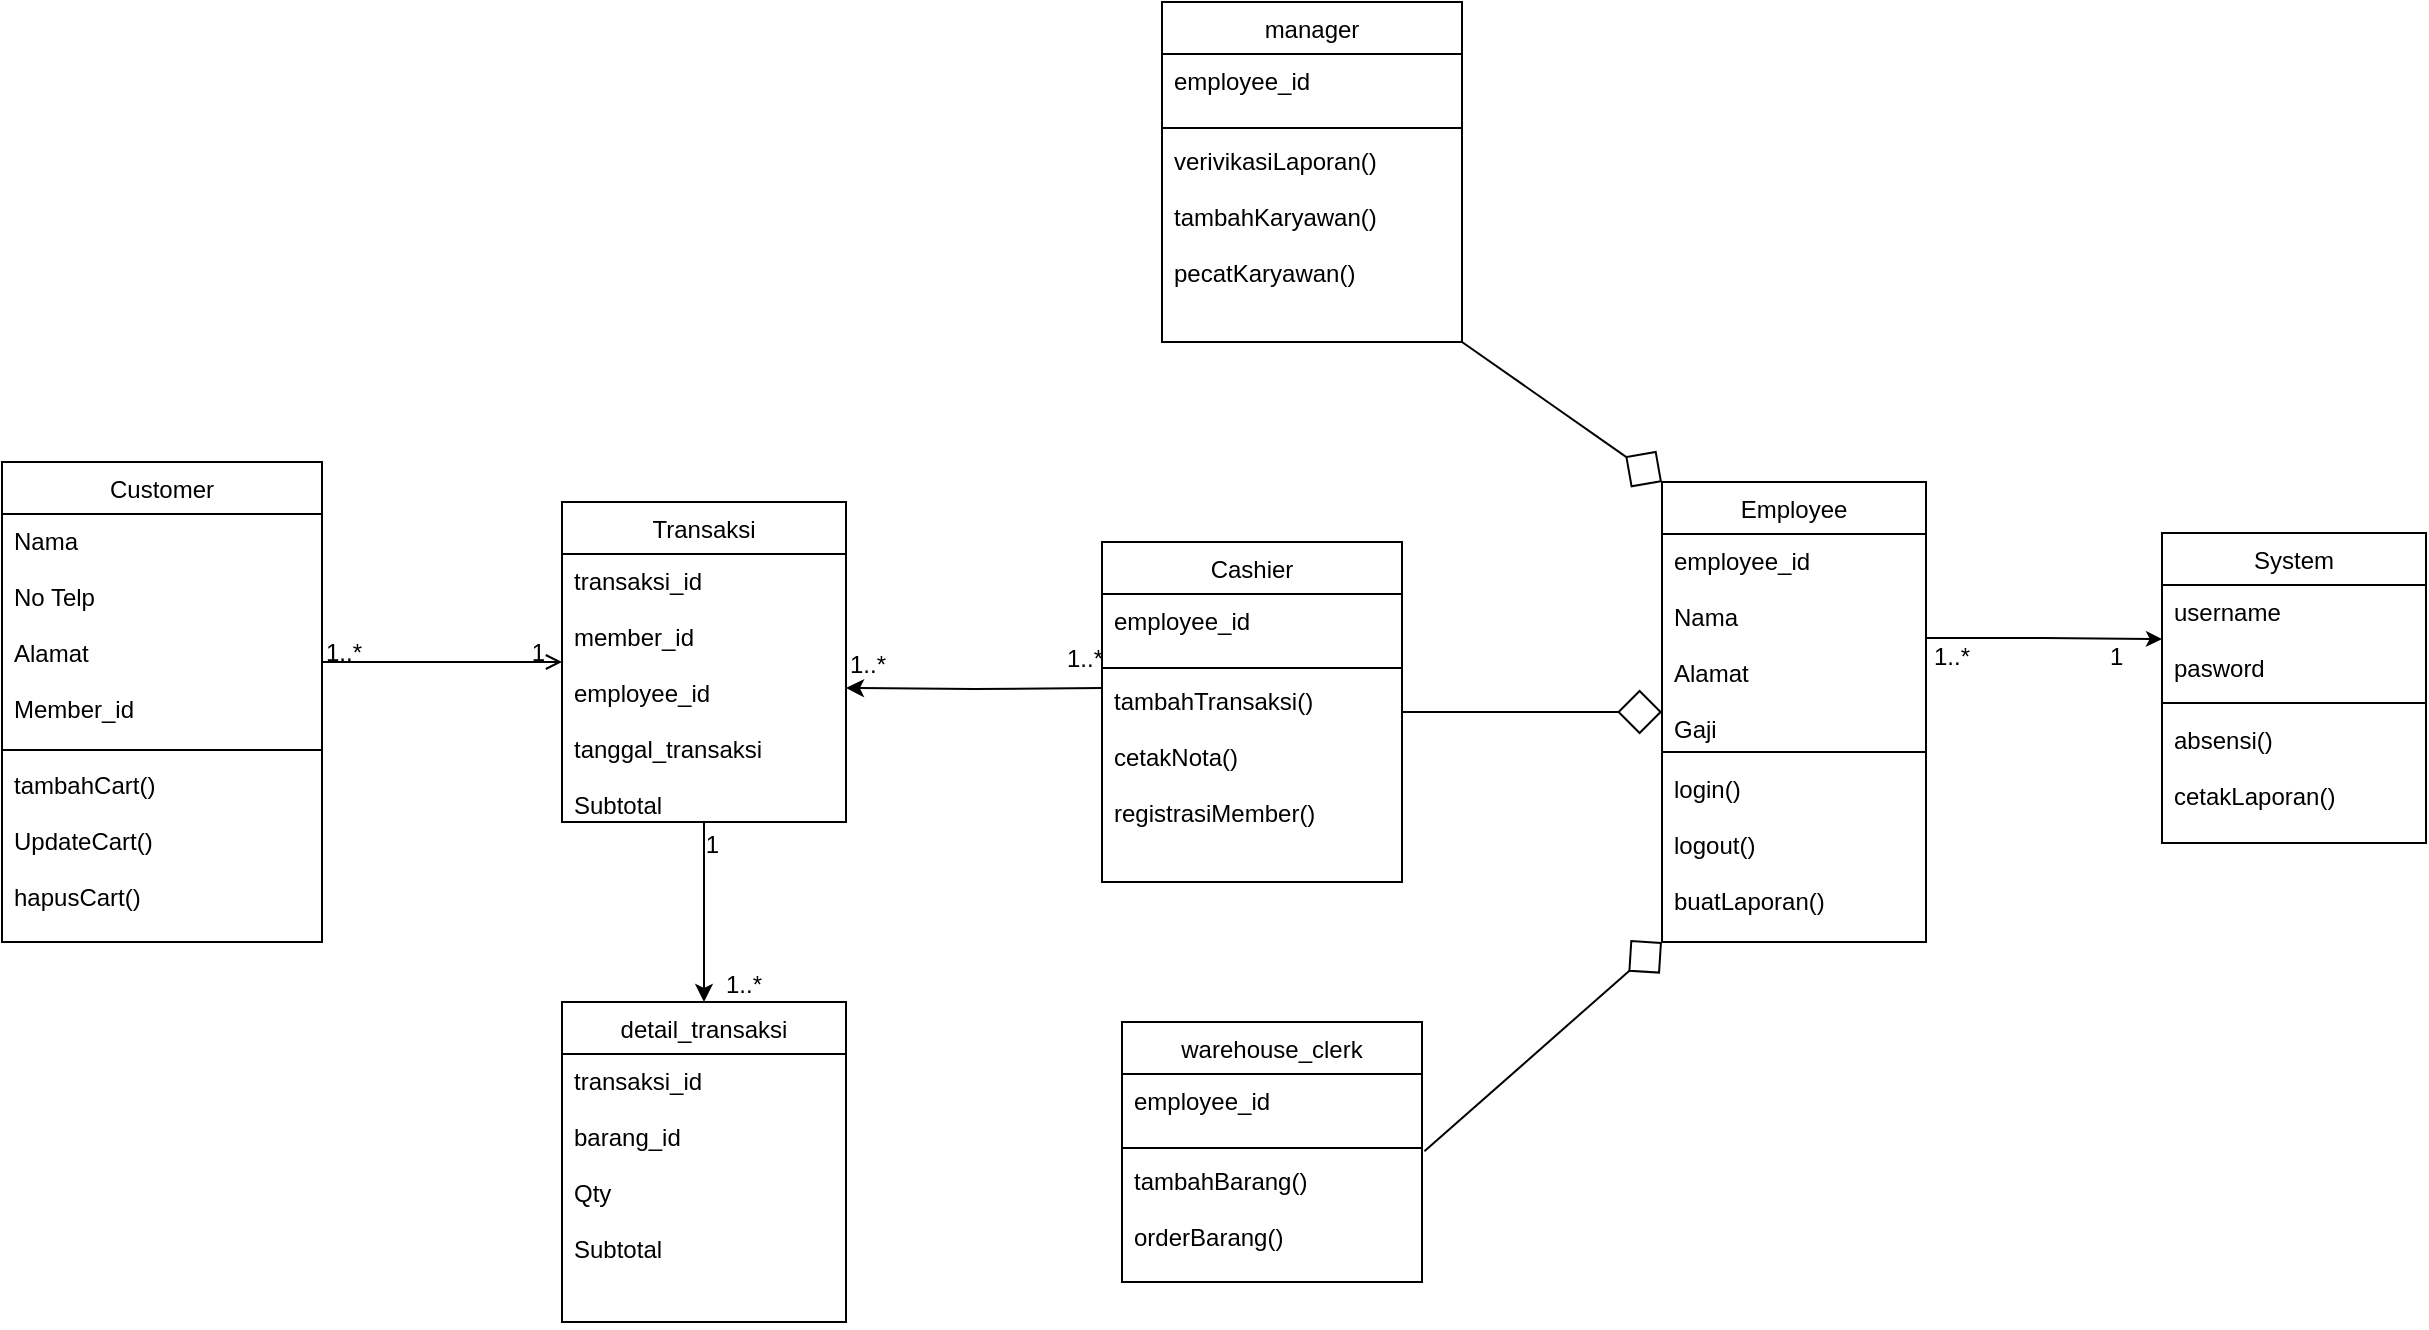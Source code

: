 <mxfile version="14.6.0" type="device"><diagram id="C5RBs43oDa-KdzZeNtuy" name="Page-1"><mxGraphModel dx="1483" dy="1916" grid="1" gridSize="10" guides="1" tooltips="1" connect="1" arrows="1" fold="1" page="1" pageScale="1" pageWidth="827" pageHeight="1169" math="0" shadow="0"><root><mxCell id="WIyWlLk6GJQsqaUBKTNV-0"/><mxCell id="WIyWlLk6GJQsqaUBKTNV-1" parent="WIyWlLk6GJQsqaUBKTNV-0"/><mxCell id="zkfFHV4jXpPFQw0GAbJ--0" value="Customer" style="swimlane;fontStyle=0;align=center;verticalAlign=top;childLayout=stackLayout;horizontal=1;startSize=26;horizontalStack=0;resizeParent=1;resizeLast=0;collapsible=1;marginBottom=0;rounded=0;shadow=0;strokeWidth=1;" parent="WIyWlLk6GJQsqaUBKTNV-1" vertex="1"><mxGeometry x="220" y="120" width="160" height="240" as="geometry"><mxRectangle x="230" y="140" width="160" height="26" as="alternateBounds"/></mxGeometry></mxCell><mxCell id="zkfFHV4jXpPFQw0GAbJ--2" value="Nama&#10;&#10;No Telp&#10;&#10;Alamat&#10;&#10;Member_id" style="text;align=left;verticalAlign=top;spacingLeft=4;spacingRight=4;overflow=hidden;rotatable=0;points=[[0,0.5],[1,0.5]];portConstraint=eastwest;rounded=0;shadow=0;html=0;" parent="zkfFHV4jXpPFQw0GAbJ--0" vertex="1"><mxGeometry y="26" width="160" height="114" as="geometry"/></mxCell><mxCell id="zkfFHV4jXpPFQw0GAbJ--4" value="" style="line;html=1;strokeWidth=1;align=left;verticalAlign=middle;spacingTop=-1;spacingLeft=3;spacingRight=3;rotatable=0;labelPosition=right;points=[];portConstraint=eastwest;" parent="zkfFHV4jXpPFQw0GAbJ--0" vertex="1"><mxGeometry y="140" width="160" height="8" as="geometry"/></mxCell><mxCell id="VtNqYWxbDujuTssU8yRf-8" value="tambahCart()&#10;&#10;UpdateCart()&#10;&#10;hapusCart()&#10;" style="text;align=left;verticalAlign=top;spacingLeft=4;spacingRight=4;overflow=hidden;rotatable=0;points=[[0,0.5],[1,0.5]];portConstraint=eastwest;rounded=0;shadow=0;html=0;" vertex="1" parent="zkfFHV4jXpPFQw0GAbJ--0"><mxGeometry y="148" width="160" height="92" as="geometry"/></mxCell><mxCell id="VtNqYWxbDujuTssU8yRf-38" style="edgeStyle=orthogonalEdgeStyle;rounded=0;orthogonalLoop=1;jettySize=auto;html=1;exitX=0.5;exitY=1;exitDx=0;exitDy=0;entryX=0.5;entryY=0;entryDx=0;entryDy=0;" edge="1" parent="WIyWlLk6GJQsqaUBKTNV-1" source="zkfFHV4jXpPFQw0GAbJ--17" target="VtNqYWxbDujuTssU8yRf-33"><mxGeometry relative="1" as="geometry"/></mxCell><mxCell id="zkfFHV4jXpPFQw0GAbJ--17" value="Transaksi" style="swimlane;fontStyle=0;align=center;verticalAlign=top;childLayout=stackLayout;horizontal=1;startSize=26;horizontalStack=0;resizeParent=1;resizeLast=0;collapsible=1;marginBottom=0;rounded=0;shadow=0;strokeWidth=1;" parent="WIyWlLk6GJQsqaUBKTNV-1" vertex="1"><mxGeometry x="500" y="140" width="142" height="160" as="geometry"><mxRectangle x="550" y="140" width="160" height="26" as="alternateBounds"/></mxGeometry></mxCell><mxCell id="zkfFHV4jXpPFQw0GAbJ--26" value="" style="endArrow=open;shadow=0;strokeWidth=1;rounded=0;endFill=1;edgeStyle=elbowEdgeStyle;elbow=vertical;" parent="WIyWlLk6GJQsqaUBKTNV-1" source="zkfFHV4jXpPFQw0GAbJ--0" target="zkfFHV4jXpPFQw0GAbJ--17" edge="1"><mxGeometry x="0.5" y="41" relative="1" as="geometry"><mxPoint x="380" y="192" as="sourcePoint"/><mxPoint x="540" y="192" as="targetPoint"/><mxPoint x="-40" y="32" as="offset"/></mxGeometry></mxCell><mxCell id="zkfFHV4jXpPFQw0GAbJ--27" value="1..*" style="resizable=0;align=left;verticalAlign=bottom;labelBackgroundColor=none;fontSize=12;" parent="zkfFHV4jXpPFQw0GAbJ--26" connectable="0" vertex="1"><mxGeometry x="-1" relative="1" as="geometry"><mxPoint y="4" as="offset"/></mxGeometry></mxCell><mxCell id="zkfFHV4jXpPFQw0GAbJ--28" value="1" style="resizable=0;align=right;verticalAlign=bottom;labelBackgroundColor=none;fontSize=12;" parent="zkfFHV4jXpPFQw0GAbJ--26" connectable="0" vertex="1"><mxGeometry x="1" relative="1" as="geometry"><mxPoint x="-7" y="4" as="offset"/></mxGeometry></mxCell><mxCell id="VtNqYWxbDujuTssU8yRf-71" style="edgeStyle=orthogonalEdgeStyle;rounded=0;orthogonalLoop=1;jettySize=auto;html=1;exitX=1;exitY=0.5;exitDx=0;exitDy=0;entryX=0;entryY=0.5;entryDx=0;entryDy=0;shadow=0;labelBackgroundColor=none;fontColor=#000000;endArrow=diamond;endFill=0;endSize=20;targetPerimeterSpacing=10;strokeColor=#000000;strokeWidth=1;" edge="1" parent="WIyWlLk6GJQsqaUBKTNV-1" source="VtNqYWxbDujuTssU8yRf-0" target="VtNqYWxbDujuTssU8yRf-41"><mxGeometry relative="1" as="geometry"/></mxCell><mxCell id="VtNqYWxbDujuTssU8yRf-0" value="Cashier" style="swimlane;fontStyle=0;align=center;verticalAlign=top;childLayout=stackLayout;horizontal=1;startSize=26;horizontalStack=0;resizeParent=1;resizeLast=0;collapsible=1;marginBottom=0;rounded=0;shadow=0;strokeWidth=1;" vertex="1" parent="WIyWlLk6GJQsqaUBKTNV-1"><mxGeometry x="770" y="160" width="150" height="170" as="geometry"><mxRectangle x="550" y="140" width="160" height="26" as="alternateBounds"/></mxGeometry></mxCell><mxCell id="VtNqYWxbDujuTssU8yRf-62" value="employee_id" style="text;align=left;verticalAlign=top;spacingLeft=4;spacingRight=4;overflow=hidden;rotatable=0;points=[[0,0.5],[1,0.5]];portConstraint=eastwest;" vertex="1" parent="VtNqYWxbDujuTssU8yRf-0"><mxGeometry y="26" width="150" height="34" as="geometry"/></mxCell><mxCell id="VtNqYWxbDujuTssU8yRf-60" value="" style="line;html=1;strokeWidth=1;align=left;verticalAlign=middle;spacingTop=-1;spacingLeft=3;spacingRight=3;rotatable=0;labelPosition=right;points=[];portConstraint=eastwest;" vertex="1" parent="VtNqYWxbDujuTssU8yRf-0"><mxGeometry y="60" width="150" height="6" as="geometry"/></mxCell><mxCell id="VtNqYWxbDujuTssU8yRf-7" value="tambahTransaksi()&#10;&#10;cetakNota()&#10;&#10;registrasiMember()&#10;&#10;" style="text;align=left;verticalAlign=top;spacingLeft=4;spacingRight=4;overflow=hidden;rotatable=0;points=[[0,0.5],[1,0.5]];portConstraint=eastwest;" vertex="1" parent="VtNqYWxbDujuTssU8yRf-0"><mxGeometry y="66" width="150" height="94" as="geometry"/></mxCell><mxCell id="VtNqYWxbDujuTssU8yRf-30" style="edgeStyle=orthogonalEdgeStyle;rounded=0;orthogonalLoop=1;jettySize=auto;html=1;exitX=0;exitY=0.5;exitDx=0;exitDy=0;entryX=1;entryY=0.5;entryDx=0;entryDy=0;" edge="1" parent="WIyWlLk6GJQsqaUBKTNV-1" target="zkfFHV4jXpPFQw0GAbJ--18"><mxGeometry relative="1" as="geometry"><mxPoint x="770" y="233" as="sourcePoint"/></mxGeometry></mxCell><mxCell id="VtNqYWxbDujuTssU8yRf-31" value="1..*" style="resizable=0;align=left;verticalAlign=bottom;labelBackgroundColor=none;fontSize=12;" connectable="0" vertex="1" parent="WIyWlLk6GJQsqaUBKTNV-1"><mxGeometry x="642" y="230.003" as="geometry"/></mxCell><mxCell id="VtNqYWxbDujuTssU8yRf-32" value="1..*" style="resizable=0;align=right;verticalAlign=bottom;labelBackgroundColor=none;fontSize=12;" connectable="0" vertex="1" parent="WIyWlLk6GJQsqaUBKTNV-1"><mxGeometry x="800" y="140.003" as="geometry"><mxPoint x="-28" y="87" as="offset"/></mxGeometry></mxCell><mxCell id="VtNqYWxbDujuTssU8yRf-33" value="detail_transaksi" style="swimlane;fontStyle=0;align=center;verticalAlign=top;childLayout=stackLayout;horizontal=1;startSize=26;horizontalStack=0;resizeParent=1;resizeLast=0;collapsible=1;marginBottom=0;rounded=0;shadow=0;strokeWidth=1;" vertex="1" parent="WIyWlLk6GJQsqaUBKTNV-1"><mxGeometry x="500" y="390" width="142" height="160" as="geometry"><mxRectangle x="550" y="140" width="160" height="26" as="alternateBounds"/></mxGeometry></mxCell><mxCell id="VtNqYWxbDujuTssU8yRf-34" value="transaksi_id&#10;&#10;barang_id&#10;&#10;Qty&#10;&#10;Subtotal" style="text;align=left;verticalAlign=top;spacingLeft=4;spacingRight=4;overflow=hidden;rotatable=0;points=[[0,0.5],[1,0.5]];portConstraint=eastwest;" vertex="1" parent="VtNqYWxbDujuTssU8yRf-33"><mxGeometry y="26" width="142" height="134" as="geometry"/></mxCell><mxCell id="zkfFHV4jXpPFQw0GAbJ--18" value="transaksi_id&#10;&#10;member_id&#10;&#10;employee_id&#10;&#10;tanggal_transaksi&#10;&#10;Subtotal" style="text;align=left;verticalAlign=top;spacingLeft=4;spacingRight=4;overflow=hidden;rotatable=0;points=[[0,0.5],[1,0.5]];portConstraint=eastwest;" parent="WIyWlLk6GJQsqaUBKTNV-1" vertex="1"><mxGeometry x="500" y="166" width="142" height="134" as="geometry"/></mxCell><mxCell id="VtNqYWxbDujuTssU8yRf-39" value="1..*" style="resizable=0;align=left;verticalAlign=bottom;labelBackgroundColor=none;fontSize=12;" connectable="0" vertex="1" parent="WIyWlLk6GJQsqaUBKTNV-1"><mxGeometry x="580" y="390.003" as="geometry"/></mxCell><mxCell id="VtNqYWxbDujuTssU8yRf-40" value="1" style="resizable=0;align=right;verticalAlign=bottom;labelBackgroundColor=none;fontSize=12;" connectable="0" vertex="1" parent="WIyWlLk6GJQsqaUBKTNV-1"><mxGeometry x="580" y="320.003" as="geometry"/></mxCell><mxCell id="VtNqYWxbDujuTssU8yRf-41" value="Employee" style="swimlane;fontStyle=0;align=center;verticalAlign=top;childLayout=stackLayout;horizontal=1;startSize=26;horizontalStack=0;resizeParent=1;resizeLast=0;collapsible=1;marginBottom=0;rounded=0;shadow=0;strokeWidth=1;" vertex="1" parent="WIyWlLk6GJQsqaUBKTNV-1"><mxGeometry x="1050" y="130" width="132" height="230" as="geometry"><mxRectangle x="550" y="140" width="160" height="26" as="alternateBounds"/></mxGeometry></mxCell><mxCell id="VtNqYWxbDujuTssU8yRf-70" value="employee_id&#10;&#10;Nama&#10;&#10;Alamat&#10;&#10;Gaji" style="text;align=left;verticalAlign=top;spacingLeft=4;spacingRight=4;overflow=hidden;rotatable=0;points=[[0,0.5],[1,0.5]];portConstraint=eastwest;" vertex="1" parent="VtNqYWxbDujuTssU8yRf-41"><mxGeometry y="26" width="132" height="104" as="geometry"/></mxCell><mxCell id="VtNqYWxbDujuTssU8yRf-43" value="" style="line;html=1;strokeWidth=1;align=left;verticalAlign=middle;spacingTop=-1;spacingLeft=3;spacingRight=3;rotatable=0;labelPosition=right;points=[];portConstraint=eastwest;" vertex="1" parent="VtNqYWxbDujuTssU8yRf-41"><mxGeometry y="130" width="132" height="10" as="geometry"/></mxCell><mxCell id="VtNqYWxbDujuTssU8yRf-72" value="login()&#10;&#10;logout()&#10;&#10;buatLaporan()" style="text;align=left;verticalAlign=top;spacingLeft=4;spacingRight=4;overflow=hidden;rotatable=0;points=[[0,0.5],[1,0.5]];portConstraint=eastwest;" vertex="1" parent="VtNqYWxbDujuTssU8yRf-41"><mxGeometry y="140" width="132" height="90" as="geometry"/></mxCell><mxCell id="VtNqYWxbDujuTssU8yRf-73" value="warehouse_clerk" style="swimlane;fontStyle=0;align=center;verticalAlign=top;childLayout=stackLayout;horizontal=1;startSize=26;horizontalStack=0;resizeParent=1;resizeLast=0;collapsible=1;marginBottom=0;rounded=0;shadow=0;strokeWidth=1;" vertex="1" parent="WIyWlLk6GJQsqaUBKTNV-1"><mxGeometry x="780" y="400" width="150" height="130" as="geometry"><mxRectangle x="550" y="140" width="160" height="26" as="alternateBounds"/></mxGeometry></mxCell><mxCell id="VtNqYWxbDujuTssU8yRf-74" value="employee_id" style="text;align=left;verticalAlign=top;spacingLeft=4;spacingRight=4;overflow=hidden;rotatable=0;points=[[0,0.5],[1,0.5]];portConstraint=eastwest;" vertex="1" parent="VtNqYWxbDujuTssU8yRf-73"><mxGeometry y="26" width="150" height="34" as="geometry"/></mxCell><mxCell id="VtNqYWxbDujuTssU8yRf-75" value="" style="line;html=1;strokeWidth=1;align=left;verticalAlign=middle;spacingTop=-1;spacingLeft=3;spacingRight=3;rotatable=0;labelPosition=right;points=[];portConstraint=eastwest;" vertex="1" parent="VtNqYWxbDujuTssU8yRf-73"><mxGeometry y="60" width="150" height="6" as="geometry"/></mxCell><mxCell id="VtNqYWxbDujuTssU8yRf-76" value="tambahBarang()&#10;&#10;orderBarang()&#10;&#10;" style="text;align=left;verticalAlign=top;spacingLeft=4;spacingRight=4;overflow=hidden;rotatable=0;points=[[0,0.5],[1,0.5]];portConstraint=eastwest;" vertex="1" parent="VtNqYWxbDujuTssU8yRf-73"><mxGeometry y="66" width="150" height="64" as="geometry"/></mxCell><mxCell id="VtNqYWxbDujuTssU8yRf-79" value="" style="endArrow=diamond;html=1;shadow=0;labelBackgroundColor=none;fontColor=#000000;endSize=20;targetPerimeterSpacing=10;strokeWidth=1;rounded=0;exitX=1.008;exitY=-0.021;exitDx=0;exitDy=0;exitPerimeter=0;entryX=0;entryY=1;entryDx=0;entryDy=0;endFill=0;" edge="1" parent="WIyWlLk6GJQsqaUBKTNV-1" source="VtNqYWxbDujuTssU8yRf-76" target="VtNqYWxbDujuTssU8yRf-41"><mxGeometry width="50" height="50" relative="1" as="geometry"><mxPoint x="1040" y="560" as="sourcePoint"/><mxPoint x="1110" y="360" as="targetPoint"/></mxGeometry></mxCell><mxCell id="VtNqYWxbDujuTssU8yRf-84" value="System" style="swimlane;fontStyle=0;align=center;verticalAlign=top;childLayout=stackLayout;horizontal=1;startSize=26;horizontalStack=0;resizeParent=1;resizeLast=0;collapsible=1;marginBottom=0;rounded=0;shadow=0;strokeWidth=1;" vertex="1" parent="WIyWlLk6GJQsqaUBKTNV-1"><mxGeometry x="1300" y="155.5" width="132" height="155" as="geometry"><mxRectangle x="550" y="140" width="160" height="26" as="alternateBounds"/></mxGeometry></mxCell><mxCell id="VtNqYWxbDujuTssU8yRf-85" value="username&#10;&#10;pasword" style="text;align=left;verticalAlign=top;spacingLeft=4;spacingRight=4;overflow=hidden;rotatable=0;points=[[0,0.5],[1,0.5]];portConstraint=eastwest;" vertex="1" parent="VtNqYWxbDujuTssU8yRf-84"><mxGeometry y="26" width="132" height="54" as="geometry"/></mxCell><mxCell id="VtNqYWxbDujuTssU8yRf-86" value="" style="line;html=1;strokeWidth=1;align=left;verticalAlign=middle;spacingTop=-1;spacingLeft=3;spacingRight=3;rotatable=0;labelPosition=right;points=[];portConstraint=eastwest;" vertex="1" parent="VtNqYWxbDujuTssU8yRf-84"><mxGeometry y="80" width="132" height="10" as="geometry"/></mxCell><mxCell id="VtNqYWxbDujuTssU8yRf-87" value="absensi()&#10;&#10;cetakLaporan()&#10;&#10;" style="text;align=left;verticalAlign=top;spacingLeft=4;spacingRight=4;overflow=hidden;rotatable=0;points=[[0,0.5],[1,0.5]];portConstraint=eastwest;" vertex="1" parent="VtNqYWxbDujuTssU8yRf-84"><mxGeometry y="90" width="132" height="60" as="geometry"/></mxCell><mxCell id="VtNqYWxbDujuTssU8yRf-90" value="1..*" style="resizable=0;align=left;verticalAlign=bottom;labelBackgroundColor=none;fontSize=12;" connectable="0" vertex="1" parent="WIyWlLk6GJQsqaUBKTNV-1"><mxGeometry x="642" y="230.003" as="geometry"><mxPoint x="542" y="-4" as="offset"/></mxGeometry></mxCell><mxCell id="VtNqYWxbDujuTssU8yRf-91" value="1" style="resizable=0;align=left;verticalAlign=bottom;labelBackgroundColor=none;fontSize=12;" connectable="0" vertex="1" parent="WIyWlLk6GJQsqaUBKTNV-1"><mxGeometry x="730" y="230.003" as="geometry"><mxPoint x="542" y="-4" as="offset"/></mxGeometry></mxCell><mxCell id="VtNqYWxbDujuTssU8yRf-92" value="manager" style="swimlane;fontStyle=0;align=center;verticalAlign=top;childLayout=stackLayout;horizontal=1;startSize=26;horizontalStack=0;resizeParent=1;resizeLast=0;collapsible=1;marginBottom=0;rounded=0;shadow=0;strokeWidth=1;" vertex="1" parent="WIyWlLk6GJQsqaUBKTNV-1"><mxGeometry x="800" y="-110" width="150" height="170" as="geometry"><mxRectangle x="550" y="140" width="160" height="26" as="alternateBounds"/></mxGeometry></mxCell><mxCell id="VtNqYWxbDujuTssU8yRf-93" value="employee_id" style="text;align=left;verticalAlign=top;spacingLeft=4;spacingRight=4;overflow=hidden;rotatable=0;points=[[0,0.5],[1,0.5]];portConstraint=eastwest;" vertex="1" parent="VtNqYWxbDujuTssU8yRf-92"><mxGeometry y="26" width="150" height="34" as="geometry"/></mxCell><mxCell id="VtNqYWxbDujuTssU8yRf-94" value="" style="line;html=1;strokeWidth=1;align=left;verticalAlign=middle;spacingTop=-1;spacingLeft=3;spacingRight=3;rotatable=0;labelPosition=right;points=[];portConstraint=eastwest;" vertex="1" parent="VtNqYWxbDujuTssU8yRf-92"><mxGeometry y="60" width="150" height="6" as="geometry"/></mxCell><mxCell id="VtNqYWxbDujuTssU8yRf-95" value="verivikasiLaporan()&#10;&#10;tambahKaryawan()&#10;&#10;pecatKaryawan()" style="text;align=left;verticalAlign=top;spacingLeft=4;spacingRight=4;overflow=hidden;rotatable=0;points=[[0,0.5],[1,0.5]];portConstraint=eastwest;" vertex="1" parent="VtNqYWxbDujuTssU8yRf-92"><mxGeometry y="66" width="150" height="94" as="geometry"/></mxCell><mxCell id="VtNqYWxbDujuTssU8yRf-96" style="edgeStyle=orthogonalEdgeStyle;rounded=0;orthogonalLoop=1;jettySize=auto;html=1;exitX=1;exitY=0.5;exitDx=0;exitDy=0;entryX=0;entryY=0.5;entryDx=0;entryDy=0;shadow=0;labelBackgroundColor=none;fontColor=#000000;endArrow=classic;endFill=1;endSize=5;targetPerimeterSpacing=10;strokeColor=#000000;strokeWidth=1;" edge="1" parent="WIyWlLk6GJQsqaUBKTNV-1" source="VtNqYWxbDujuTssU8yRf-70" target="VtNqYWxbDujuTssU8yRf-85"><mxGeometry relative="1" as="geometry"/></mxCell><mxCell id="VtNqYWxbDujuTssU8yRf-99" value="" style="endArrow=diamond;html=1;shadow=0;labelBackgroundColor=none;fontColor=#000000;endSize=20;targetPerimeterSpacing=10;strokeColor=#000000;strokeWidth=1;exitX=1;exitY=1;exitDx=0;exitDy=0;entryX=0;entryY=0;entryDx=0;entryDy=0;endFill=0;" edge="1" parent="WIyWlLk6GJQsqaUBKTNV-1" source="VtNqYWxbDujuTssU8yRf-92" target="VtNqYWxbDujuTssU8yRf-41"><mxGeometry width="50" height="50" relative="1" as="geometry"><mxPoint x="1020" y="90" as="sourcePoint"/><mxPoint x="1070" y="40" as="targetPoint"/></mxGeometry></mxCell></root></mxGraphModel></diagram></mxfile>